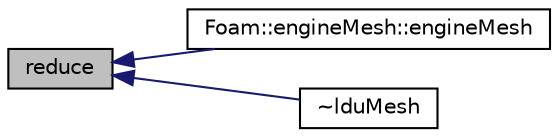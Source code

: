 digraph "reduce"
{
  bgcolor="transparent";
  edge [fontname="Helvetica",fontsize="10",labelfontname="Helvetica",labelfontsize="10"];
  node [fontname="Helvetica",fontsize="10",shape=record];
  rankdir="LR";
  Node252 [label="reduce",height=0.2,width=0.4,color="black", fillcolor="grey75", style="filled", fontcolor="black"];
  Node252 -> Node253 [dir="back",color="midnightblue",fontsize="10",style="solid",fontname="Helvetica"];
  Node253 [label="Foam::engineMesh::engineMesh",height=0.2,width=0.4,color="black",URL="$a22565.html#ac9e1a1e4fbbd91b4fb4cd7b1155ccd5f",tooltip="Construct from objectRegistry, and read/write options. "];
  Node252 -> Node254 [dir="back",color="midnightblue",fontsize="10",style="solid",fontname="Helvetica"];
  Node254 [label="~lduMesh",height=0.2,width=0.4,color="black",URL="$a28277.html#a0d6142dbbff9e22317ca374ec3c2aa83",tooltip="Destructor. "];
}
